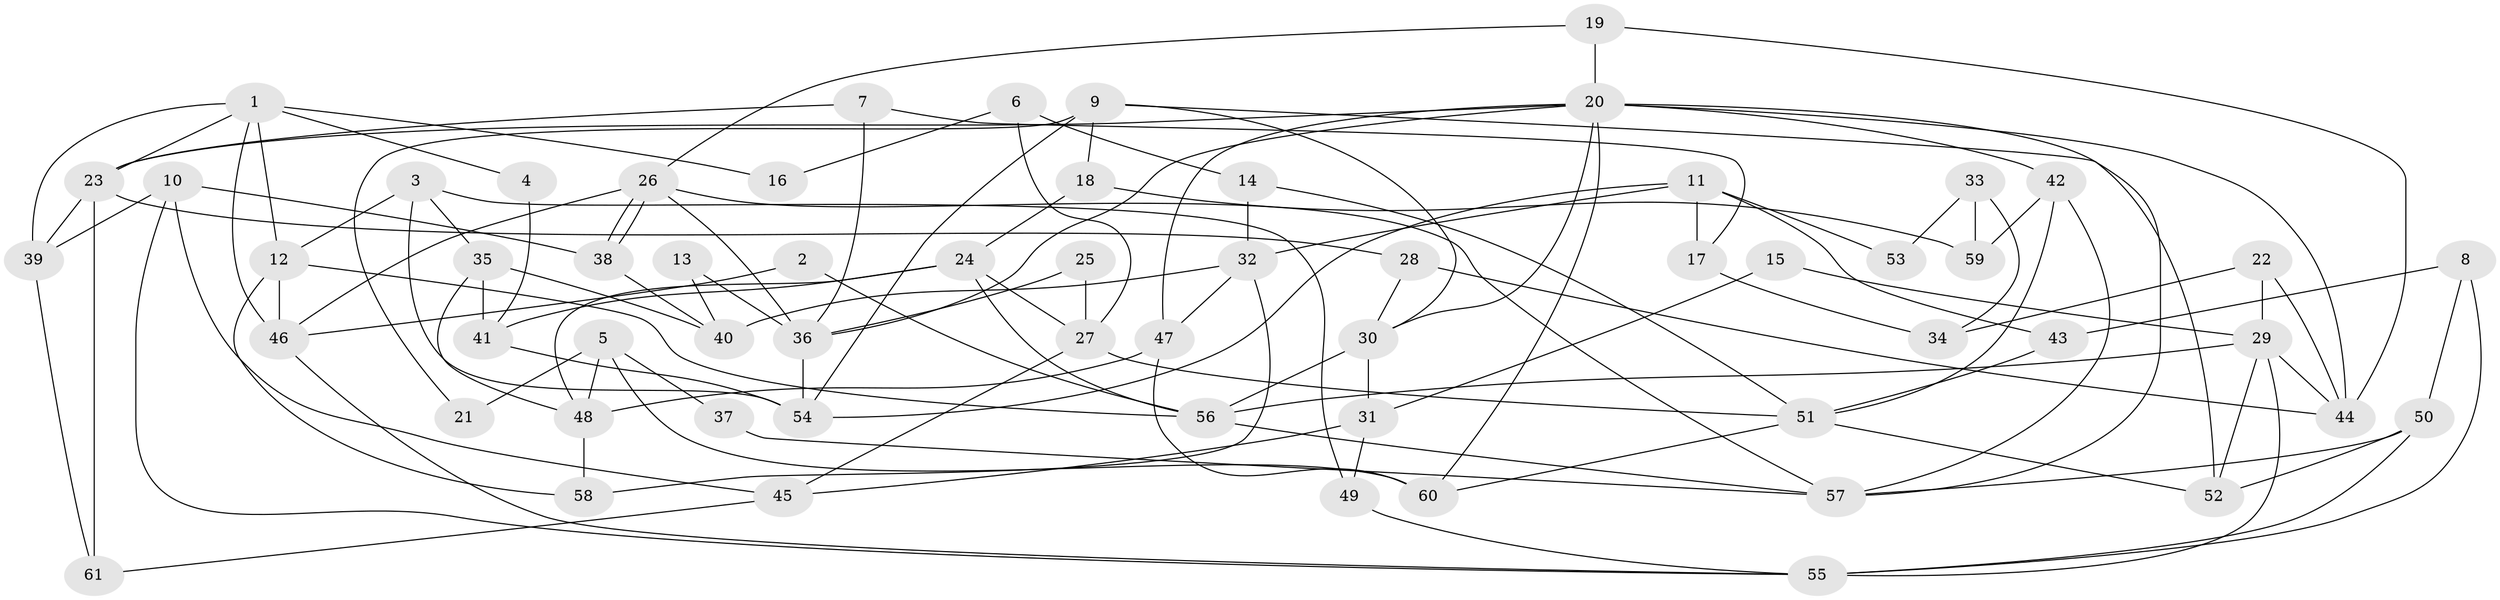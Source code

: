 // Generated by graph-tools (version 1.1) at 2025/02/03/09/25 03:02:13]
// undirected, 61 vertices, 122 edges
graph export_dot {
graph [start="1"]
  node [color=gray90,style=filled];
  1;
  2;
  3;
  4;
  5;
  6;
  7;
  8;
  9;
  10;
  11;
  12;
  13;
  14;
  15;
  16;
  17;
  18;
  19;
  20;
  21;
  22;
  23;
  24;
  25;
  26;
  27;
  28;
  29;
  30;
  31;
  32;
  33;
  34;
  35;
  36;
  37;
  38;
  39;
  40;
  41;
  42;
  43;
  44;
  45;
  46;
  47;
  48;
  49;
  50;
  51;
  52;
  53;
  54;
  55;
  56;
  57;
  58;
  59;
  60;
  61;
  1 -- 46;
  1 -- 39;
  1 -- 4;
  1 -- 12;
  1 -- 16;
  1 -- 23;
  2 -- 46;
  2 -- 56;
  3 -- 54;
  3 -- 12;
  3 -- 35;
  3 -- 49;
  4 -- 41;
  5 -- 48;
  5 -- 60;
  5 -- 21;
  5 -- 37;
  6 -- 27;
  6 -- 14;
  6 -- 16;
  7 -- 36;
  7 -- 23;
  7 -- 17;
  8 -- 55;
  8 -- 50;
  8 -- 43;
  9 -- 52;
  9 -- 54;
  9 -- 18;
  9 -- 21;
  9 -- 30;
  10 -- 39;
  10 -- 55;
  10 -- 38;
  10 -- 45;
  11 -- 32;
  11 -- 43;
  11 -- 17;
  11 -- 53;
  11 -- 54;
  12 -- 56;
  12 -- 46;
  12 -- 58;
  13 -- 36;
  13 -- 40;
  14 -- 51;
  14 -- 32;
  15 -- 31;
  15 -- 29;
  17 -- 34;
  18 -- 24;
  18 -- 59;
  19 -- 20;
  19 -- 26;
  19 -- 44;
  20 -- 30;
  20 -- 42;
  20 -- 23;
  20 -- 36;
  20 -- 44;
  20 -- 47;
  20 -- 57;
  20 -- 60;
  22 -- 44;
  22 -- 29;
  22 -- 34;
  23 -- 28;
  23 -- 39;
  23 -- 61;
  24 -- 48;
  24 -- 56;
  24 -- 27;
  24 -- 41;
  25 -- 36;
  25 -- 27;
  26 -- 38;
  26 -- 38;
  26 -- 57;
  26 -- 36;
  26 -- 46;
  27 -- 51;
  27 -- 45;
  28 -- 44;
  28 -- 30;
  29 -- 44;
  29 -- 55;
  29 -- 52;
  29 -- 56;
  30 -- 31;
  30 -- 56;
  31 -- 45;
  31 -- 49;
  32 -- 58;
  32 -- 40;
  32 -- 47;
  33 -- 59;
  33 -- 34;
  33 -- 53;
  35 -- 41;
  35 -- 40;
  35 -- 48;
  36 -- 54;
  37 -- 57;
  38 -- 40;
  39 -- 61;
  41 -- 54;
  42 -- 57;
  42 -- 51;
  42 -- 59;
  43 -- 51;
  45 -- 61;
  46 -- 55;
  47 -- 48;
  47 -- 60;
  48 -- 58;
  49 -- 55;
  50 -- 57;
  50 -- 55;
  50 -- 52;
  51 -- 52;
  51 -- 60;
  56 -- 57;
}
